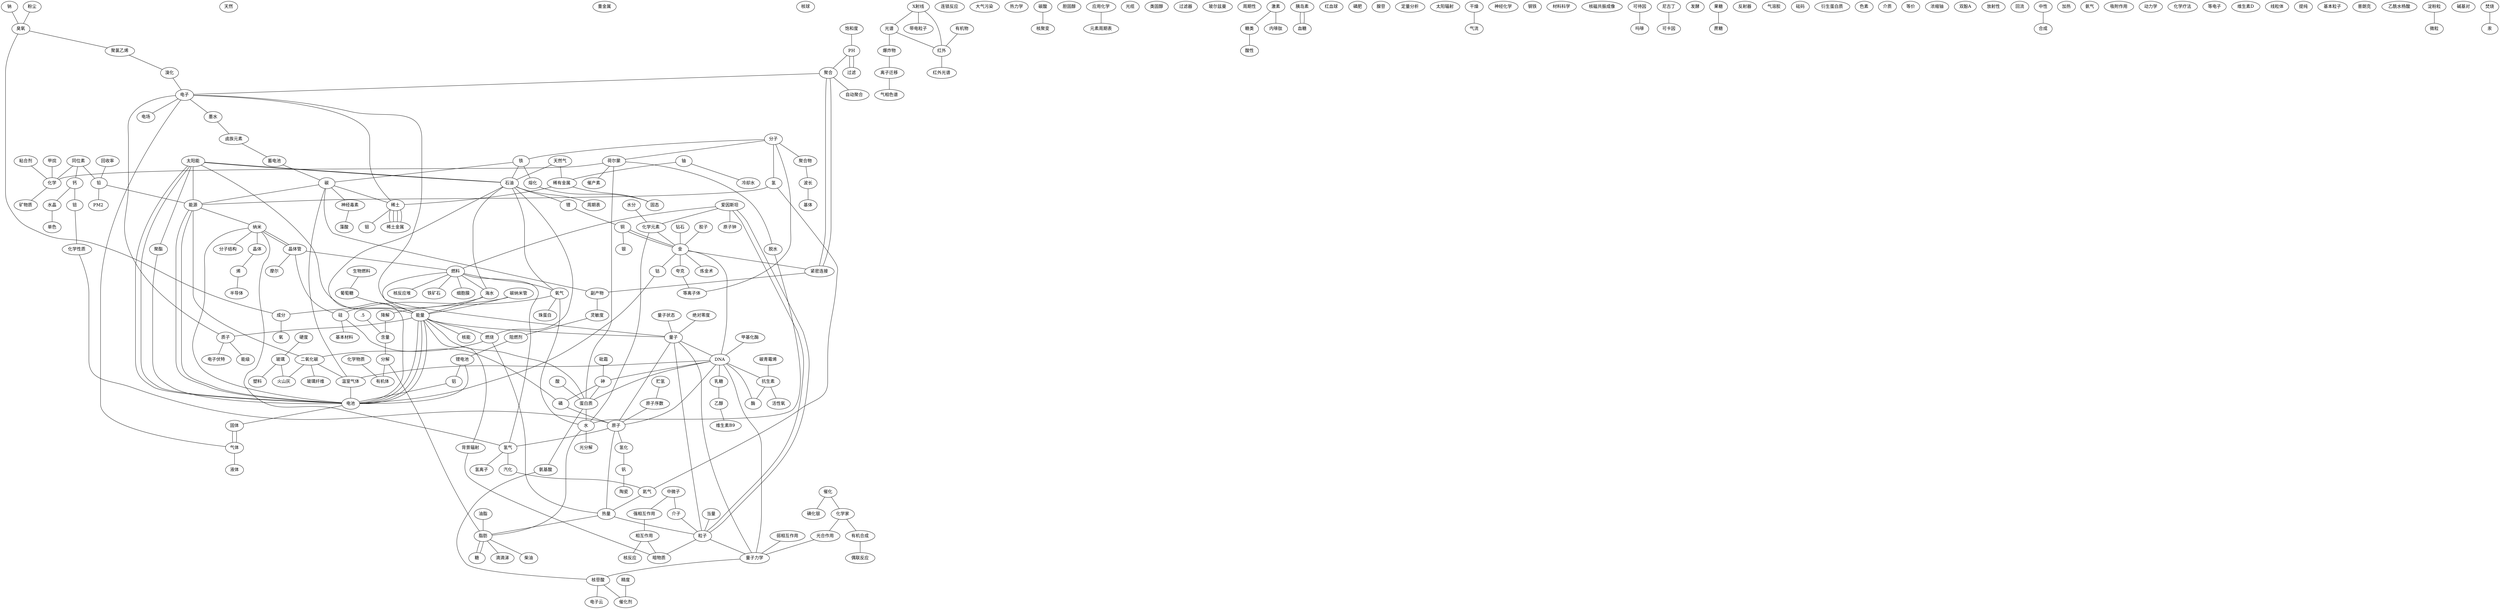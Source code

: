 graph {
PH;
碳青霉烯 -- 抗生素 -- 酶;
能量;
燃料 -- 海水 -- 能量;
天然;
爱因斯坦 -- 燃料;
爱因斯坦 -- 化学元素 -- 金 -- 炼金术;
能量 -- 背景辐射 -- 暗物质;
核能;
重金属;
能量 -- 量子;
能量;
核球;
氧气;
稀土 -- 稀土金属;
稀土 -- 稀土金属;
蛋白质;
电池;
水分 -- 化学元素 -- 水;
蛋白质;
催化 -- 化学家 -- 有机合成 -- 偶联反应;
烯;
金 -- 铜 -- 银;
太阳能 -- 能量 -- 电池;
电池;
电池;
光谱 -- 红外;
太阳能 -- 石油;
连锁反应;
X射线 -- 带电粒子;
电池;
大气污染;
荷尔蒙 -- 催产素;
燃料;
热力学;
墨水;
DNA;
铀;
能源;
核聚变;
粒子;
电池;
PH;
爱因斯坦 -- 原子钟;
化学家 -- 光合作用 -- 量子力学;
PH -- 过滤;
胶子 -- 金 -- 夸克 -- 等离子体;
DNA -- 抗生素 -- 活性氧;
荷尔蒙;
胆固醇;
PH;
应用化学 -- 元素周期表;
弱相互作用 -- 量子力学 -- 量子;
DNA;
固体 -- 气体 -- 液体;
光缆;
温室气体;
太阳能;
催化 -- 碘化银;
分子 -- 聚合物;
类固醇;
过滤器;
玻尔兹曼;
墨水;
PH;
光谱;
化学物质;
粘合剂 -- 化学;
电子;
纳米 -- 晶体管 -- 硅 -- 磷 -- 原子;
石油 -- 周期表;
PH;
蛋白质;
PH;
生物燃料 -- 葡萄糖 -- 能量 -- 电池;
核聚变;
周期性;
纳米 -- 分子结构;
有机物 -- 红外 -- 红外光谱;
PH;
激素;
胰岛素 -- 血糖;
固体;
化学物质 -- 有机体;
红血球;
能量;
DNA;
磷肥;
量子 -- DNA -- 量子力学 -- 核苷酸 -- 电子云;
甲烷 -- 化学;
腺苷;
燃烧 -- 热量 -- 粒子;
定量分析;
铁 -- 石油 -- 锂 -- 铜 -- 金 -- 钴 -- 电池;
太阳辐射;
电池;
过滤;
化学;
干燥;
硬度 -- 玻璃 -- 塑料;
PH -- 聚合;
碳酸 -- 核聚变;
粒子;
太阳能;
电子;
神经化学;
太阳能 -- 电池;
绝对零度 -- 量子;
量子状态 -- 量子;
激素 -- 糖类;
定量分析;
PH;
PH;
分子 -- 等离子体;
矿物质;
量子;
电子;
电池 -- 固体;
气体;
DNA -- 温室气体;
纳米 -- 晶体管 -- 燃料 -- 细胞膜;
太阳能 -- 能源 -- 电池;
钢铁;
太阳能 -- 聚酯 -- 电池;
饱和度 -- PH;
激素 -- 内啡肽;
材料科学;
荷尔蒙 -- 化学;
X射线 -- 光谱 -- 爆炸物 -- 离子迁移 -- 气相色谱;
中微子 -- 介子;
太阳能 -- 电池;
热量 -- 脂肪 -- 糖;
硅 -- 基本材料;
电池;
聚合;
DNA;
分子 -- 铁 -- 碳 -- 神经毒素 -- 藻酸;
过滤;
DNA;
相互作用 -- 暗物质;
能量;
分子;
PH;
DNA;
质子 -- 电子伏特;
灵敏度;
燃料 -- 核反应堆;
碳;
荷尔蒙 -- 脱水 -- 水;
氦气;
核磁共振成像;
周期性;
水;
荷尔蒙;
分子 -- 荷尔蒙 -- 蛋白质;
精度;
可待因 -- 吗啡;
化学;
尼古丁 -- 可卡因;
墨水;
核聚变;
过滤;
DNA;
能量 -- 燃烧;
PH;
背景辐射;
纳米 -- 电池;
量子状态;
粒子;
DNA;
DNA;
碳纳米管 -- 能量;
发酵;
DNA;
酸 -- 蛋白质;
PH;
能量 -- 质子 -- 能级;
果糖 -- 蔗糖;
量子力学;
PH;
过滤;
反射器;
聚合物 -- 波长 -- 基体;
干燥;
PH;
电子;
玻璃 -- 火山灰;
分子;
固态;
红外;
灵敏度;
气体;
水;
太阳能;
过滤;
火山灰;
石油;
反射器;
水;
同位素 -- 钙 -- 锫 -- 化学性质 -- 原子;
纳米;
能量 -- 蛋白质 -- 水 -- 脂肪 -- 糖;
精度 -- 催化剂;
电子;
钻石 -- 金;
DNA;
DNA;
气溶胶;
干燥 -- 气流;
二氧化碳 -- 火山灰;
砒霜 -- 砷 -- 蛋白质;
X射线 -- 红外;
电池;
电池;
电池;
DNA;
过滤;
氢 -- 能源 -- 纳米 -- 氢气 -- 燃料 -- 氧气 -- 水 -- 光分解;
甲基化酶 -- DNA -- 蛋白质;
能量;
DNA;
太阳辐射;
DNA;
过滤器;
量子;
火山灰;
半导体;
砝码;
抗生素;
糖类 -- 酸性;
PH;
脂肪;
衍生蛋白质;
DNA;
碳 -- 稀土 -- 稀土金属;
玻璃;
色素;
电子;
量子;
爱因斯坦 -- 粒子;
同位素;
量子力学;
化学家;
当量 -- 粒子;
回收率 -- 铅 -- 能源 -- 二氧化碳 -- 温室气体 -- 电池;
碳 -- 能源;
铅;
太阳能;
介质;
DNA;
有机物;
分解 -- 脂肪 -- 滴滴涕;
聚合 -- 自动聚合;
碳 -- 温室气体;
酸;
PH;
电池;
碳纳米管 -- 硅;
等价;
电池;
浓缩铀;
可卡因;
量子 -- 原子;
双酚A;
氢气;
DNA;
放射性;
核磁共振成像;
化学家;
贮氢 -- 原子序数 -- 原子 -- 氢化 -- 钒 -- 陶瓷;
抗生素;
铀 -- 冷却水;
电子;
太阳能;
油脂 -- 脂肪 -- 柴油;
粒子;
稀土;
爱因斯坦 -- 粒子 -- 量子;
天然气 -- 石油 -- 燃烧 -- 二氧化碳;
粒子;
化学;
金 -- 紧密连接 -- 聚合 -- 电子;
DNA;
电子;
氧气;
回流;
粒子;
单色;
聚合 -- 紧密连接 -- 副产物;
金;
太阳能;
光合作用;
玻璃;
质子 -- 电子 -- 电场;
核聚变;
水;
铀 -- 稀有金属 -- 稀土 -- 稀土金属;
合成;
质子;
能源;
加热;
能量;
燃料 -- 铁矿石;
激素;
塑料;
原子;
原子钟;
能源;
蛋白质 -- 氨基酸 -- 核苷酸 -- 催化剂;
量子力学;
氨气;
吸附作用;
动力学;
化学;
周期性;
石油 -- 氧气 -- 降解 -- 含量 -- 分解 -- 有机体;
蛋白质;
量子;
电子 -- 稀土;
粒子;
化学疗法;
氢气 -- 汽化 -- 氦气;
天然气 -- 稀有金属 -- 固态;
铁 -- 熔化 -- 固态;
化学;
纳米 -- 晶体 -- 烯 -- 半导体;
等电子;
化学;
太阳能 -- 石油 -- 电池;
DNA;
粒子;
能量 -- 电池;
水晶 -- 单色;
过滤;
DNA;
燃料 -- 能量 -- 核能;
能量;
加热;
粒子;
太阳能;
周期性;
维生素D;
中性 -- 合成;
同位素 -- 化学 -- 矿物质;
气体;
过滤;
酶 -- DNA -- 原子;
太阳能;
钠 -- 臭氧 -- 成分 -- 氧;
塑料;
气体;
线粒体;
电子;
粒子;
钢铁;
石油 -- 海水 -- 成分;
提纯;
石油;
气体 -- 固体;
基本粒子;
同位素;
量子;
红外;
普朗克;
DNA -- 乳糖 -- 乙醇 -- 维生素B9;
分子 -- 氢 -- 氦气 -- 热量 -- 原子 -- 氢气 -- 氢离子;
锂电池;
氢;
量子 -- 电子 -- 气体;
PH -- 过滤;
DNA;
太阳能;
金 -- DNA;
X射线;
PH;
电子;
爱因斯坦;
粒子;
固态;
粉尘 -- 臭氧 -- 聚氯乙烯 -- 溴化 -- 电子 -- 墨水 -- 卤族元素 -- 蓄电池 -- 碳 -- 副产物 -- 灵敏度 -- 阻燃剂 -- 锂电池 -- 铝 -- 电池 -- 能源;
水;
电子;
粒子 -- 暗物质;
氧气 -- 珠蛋白;
稀土 -- 钼;
胰岛素 -- 血糖;
乙酰水杨酸;
二氧化碳 -- 玻璃纤维;
电池;
电池;
淀粉粒 -- 微粒;
太阳能;
晶体管 -- 摩尔;
线粒体;
中微子 -- 强相互作用 -- 相互作用 -- 核反应;
钙 -- 水晶;
温室气体;
水晶;
能量;
稀土;
核反应堆;
聚合物;
碱基对;
锂电池 -- 电池;
介子 -- 粒子 -- 量子力学;
合成;
X射线;
焚烧 -- 汞;
同位素 -- 铅 -- PM2.5 -- 含量;
DNA -- 砷 -- 磷;
}